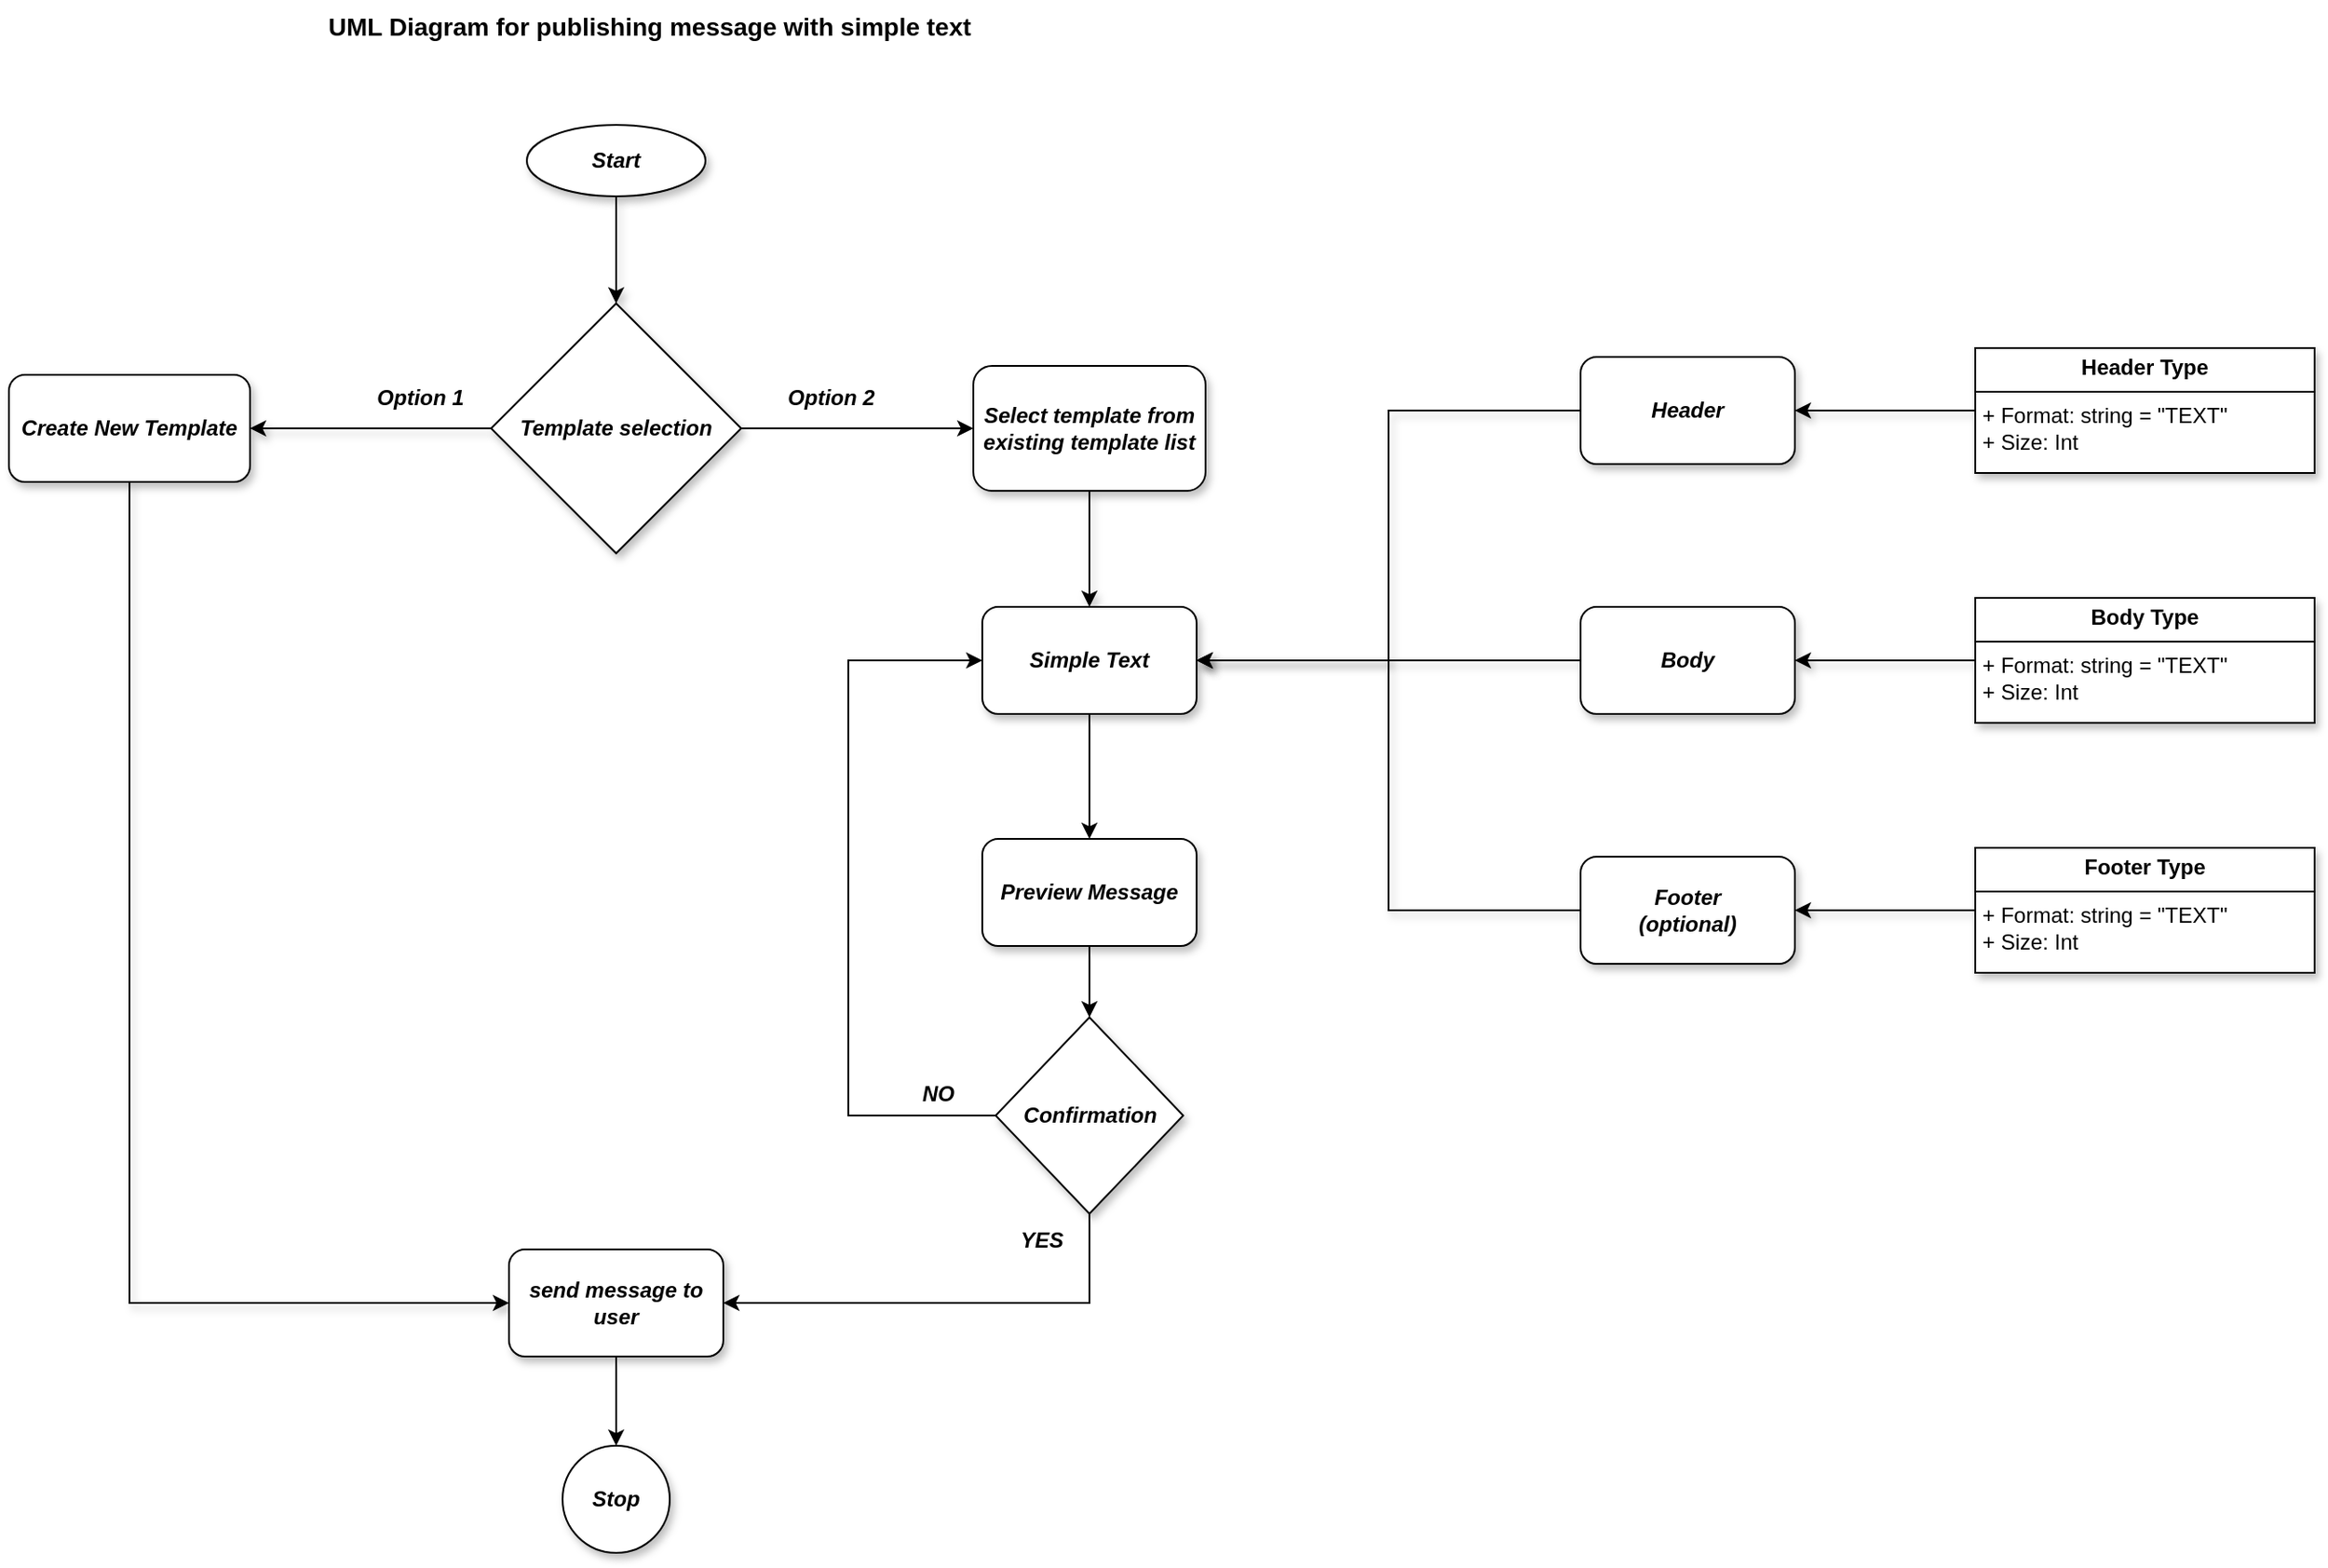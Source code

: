 <mxfile version="27.0.9">
  <diagram name="Page-1" id="YSnqWa_t1MuekRYpHCEV">
    <mxGraphModel dx="1358" dy="1933" grid="1" gridSize="10" guides="1" tooltips="1" connect="1" arrows="0" fold="1" page="1" pageScale="1" pageWidth="850" pageHeight="1100" background="none" math="0" shadow="0">
      <root>
        <mxCell id="0" />
        <mxCell id="1" parent="0" />
        <mxCell id="HOFrl4J9IcqPGJMh1fu1-2" value="&lt;b&gt;&lt;i&gt;Start&lt;/i&gt;&lt;/b&gt;" style="ellipse;whiteSpace=wrap;html=1;shadow=1;" parent="1" vertex="1">
          <mxGeometry x="390" y="-970" width="100" height="40" as="geometry" />
        </mxCell>
        <mxCell id="HOFrl4J9IcqPGJMh1fu1-15" style="edgeStyle=orthogonalEdgeStyle;rounded=0;orthogonalLoop=1;jettySize=auto;html=1;exitX=0;exitY=0.5;exitDx=0;exitDy=0;entryX=1;entryY=0.5;entryDx=0;entryDy=0;shadow=1;" parent="1" source="HOFrl4J9IcqPGJMh1fu1-3" target="HOFrl4J9IcqPGJMh1fu1-14" edge="1">
          <mxGeometry relative="1" as="geometry" />
        </mxCell>
        <mxCell id="HOFrl4J9IcqPGJMh1fu1-49" style="edgeStyle=orthogonalEdgeStyle;rounded=0;orthogonalLoop=1;jettySize=auto;html=1;exitX=1;exitY=0.5;exitDx=0;exitDy=0;entryX=0;entryY=0.5;entryDx=0;entryDy=0;" parent="1" source="HOFrl4J9IcqPGJMh1fu1-3" target="HOFrl4J9IcqPGJMh1fu1-10" edge="1">
          <mxGeometry relative="1" as="geometry" />
        </mxCell>
        <mxCell id="HOFrl4J9IcqPGJMh1fu1-3" value="&lt;b&gt;&lt;i&gt;Template selection&lt;/i&gt;&lt;/b&gt;" style="rhombus;whiteSpace=wrap;html=1;shadow=1;" parent="1" vertex="1">
          <mxGeometry x="370" y="-870" width="140" height="140" as="geometry" />
        </mxCell>
        <mxCell id="HOFrl4J9IcqPGJMh1fu1-5" value="&lt;b&gt;&lt;font style=&quot;font-size: 14px;&quot;&gt;UML Diagram for publishing message with simple text&lt;/font&gt;&amp;nbsp;&lt;/b&gt;" style="text;html=1;align=center;verticalAlign=middle;resizable=0;points=[];autosize=1;strokeColor=none;fillColor=none;shadow=0;" parent="1" vertex="1">
          <mxGeometry x="265" y="-1040" width="390" height="30" as="geometry" />
        </mxCell>
        <mxCell id="HOFrl4J9IcqPGJMh1fu1-8" value="" style="endArrow=classic;html=1;rounded=0;exitX=0.5;exitY=1;exitDx=0;exitDy=0;shadow=1;" parent="1" source="HOFrl4J9IcqPGJMh1fu1-2" target="HOFrl4J9IcqPGJMh1fu1-3" edge="1">
          <mxGeometry width="50" height="50" relative="1" as="geometry">
            <mxPoint x="550" y="-830" as="sourcePoint" />
            <mxPoint x="600" y="-880" as="targetPoint" />
          </mxGeometry>
        </mxCell>
        <mxCell id="HOFrl4J9IcqPGJMh1fu1-9" style="edgeStyle=orthogonalEdgeStyle;rounded=0;orthogonalLoop=1;jettySize=auto;html=1;exitX=0.5;exitY=1;exitDx=0;exitDy=0;shadow=1;" parent="1" source="HOFrl4J9IcqPGJMh1fu1-3" target="HOFrl4J9IcqPGJMh1fu1-3" edge="1">
          <mxGeometry relative="1" as="geometry" />
        </mxCell>
        <mxCell id="HOFrl4J9IcqPGJMh1fu1-19" style="edgeStyle=orthogonalEdgeStyle;rounded=0;orthogonalLoop=1;jettySize=auto;html=1;exitX=0.5;exitY=1;exitDx=0;exitDy=0;shadow=1;" parent="1" source="HOFrl4J9IcqPGJMh1fu1-10" edge="1">
          <mxGeometry relative="1" as="geometry">
            <mxPoint x="705" y="-700" as="targetPoint" />
          </mxGeometry>
        </mxCell>
        <mxCell id="HOFrl4J9IcqPGJMh1fu1-10" value="&lt;b&gt;&lt;i&gt;Select template from existing template list&lt;/i&gt;&lt;/b&gt;" style="rounded=1;whiteSpace=wrap;html=1;shadow=1;glass=0;" parent="1" vertex="1">
          <mxGeometry x="640" y="-835" width="130" height="70" as="geometry" />
        </mxCell>
        <mxCell id="vFp-LeYojBVi3uRkS_I5-24" style="edgeStyle=orthogonalEdgeStyle;rounded=0;orthogonalLoop=1;jettySize=auto;html=1;exitX=0.5;exitY=1;exitDx=0;exitDy=0;entryX=0;entryY=0.5;entryDx=0;entryDy=0;shadow=1;" edge="1" parent="1" source="HOFrl4J9IcqPGJMh1fu1-14" target="vFp-LeYojBVi3uRkS_I5-21">
          <mxGeometry relative="1" as="geometry" />
        </mxCell>
        <mxCell id="HOFrl4J9IcqPGJMh1fu1-14" value="&lt;b&gt;&lt;i&gt;Create New Template&lt;/i&gt;&lt;/b&gt;" style="rounded=1;whiteSpace=wrap;html=1;shadow=1;" parent="1" vertex="1">
          <mxGeometry x="100" y="-830" width="135" height="60" as="geometry" />
        </mxCell>
        <mxCell id="vFp-LeYojBVi3uRkS_I5-22" style="edgeStyle=orthogonalEdgeStyle;rounded=0;orthogonalLoop=1;jettySize=auto;html=1;exitX=0.5;exitY=1;exitDx=0;exitDy=0;entryX=0.5;entryY=0;entryDx=0;entryDy=0;" edge="1" parent="1" source="HOFrl4J9IcqPGJMh1fu1-21" target="vFp-LeYojBVi3uRkS_I5-20">
          <mxGeometry relative="1" as="geometry" />
        </mxCell>
        <mxCell id="HOFrl4J9IcqPGJMh1fu1-21" value="&lt;b&gt;&lt;i&gt;Simple Text&lt;/i&gt;&lt;/b&gt;" style="rounded=1;whiteSpace=wrap;html=1;shadow=1;" parent="1" vertex="1">
          <mxGeometry x="645" y="-700" width="120" height="60" as="geometry" />
        </mxCell>
        <mxCell id="vFp-LeYojBVi3uRkS_I5-9" style="edgeStyle=orthogonalEdgeStyle;rounded=0;orthogonalLoop=1;jettySize=auto;html=1;exitX=0;exitY=0.5;exitDx=0;exitDy=0;entryX=1;entryY=0.5;entryDx=0;entryDy=0;shadow=1;" edge="1" parent="1" source="HOFrl4J9IcqPGJMh1fu1-25" target="HOFrl4J9IcqPGJMh1fu1-21">
          <mxGeometry relative="1" as="geometry" />
        </mxCell>
        <mxCell id="HOFrl4J9IcqPGJMh1fu1-25" value="&lt;b&gt;&lt;i&gt;Header&lt;/i&gt;&lt;/b&gt;" style="rounded=1;whiteSpace=wrap;html=1;shadow=1;" parent="1" vertex="1">
          <mxGeometry x="980" y="-840" width="120" height="60" as="geometry" />
        </mxCell>
        <mxCell id="vFp-LeYojBVi3uRkS_I5-17" style="edgeStyle=orthogonalEdgeStyle;rounded=0;orthogonalLoop=1;jettySize=auto;html=1;exitX=0;exitY=0.5;exitDx=0;exitDy=0;entryX=1;entryY=0.5;entryDx=0;entryDy=0;shadow=1;" edge="1" parent="1" source="HOFrl4J9IcqPGJMh1fu1-33" target="HOFrl4J9IcqPGJMh1fu1-25">
          <mxGeometry relative="1" as="geometry" />
        </mxCell>
        <mxCell id="HOFrl4J9IcqPGJMh1fu1-33" value="&lt;p style=&quot;margin:0px;margin-top:4px;text-align:center;&quot;&gt;&lt;b&gt;Header Type&lt;/b&gt;&lt;/p&gt;&lt;hr size=&quot;1&quot; style=&quot;border-style:solid;&quot;&gt;&lt;p style=&quot;margin:0px;margin-left:4px;&quot;&gt;+ Format: string = &quot;TEXT&quot;&lt;br&gt;+ Size: Int&lt;/p&gt;&lt;p style=&quot;margin:0px;margin-left:4px;&quot;&gt;&lt;br&gt;&lt;/p&gt;" style="verticalAlign=top;align=left;overflow=fill;html=1;whiteSpace=wrap;shadow=1;" parent="1" vertex="1">
          <mxGeometry x="1201" y="-845" width="190" height="70" as="geometry" />
        </mxCell>
        <mxCell id="HOFrl4J9IcqPGJMh1fu1-38" value="&lt;b&gt;&lt;i&gt;Option 2&lt;/i&gt;&lt;/b&gt;" style="text;html=1;align=center;verticalAlign=middle;resizable=0;points=[];autosize=1;strokeColor=none;fillColor=none;shadow=1;" parent="1" vertex="1">
          <mxGeometry x="525" y="-832" width="70" height="30" as="geometry" />
        </mxCell>
        <mxCell id="HOFrl4J9IcqPGJMh1fu1-39" value="&lt;b&gt;&lt;i&gt;Option 1&lt;/i&gt;&lt;/b&gt;" style="text;html=1;align=center;verticalAlign=middle;resizable=0;points=[];autosize=1;strokeColor=none;fillColor=none;shadow=1;" parent="1" vertex="1">
          <mxGeometry x="295" y="-832" width="70" height="30" as="geometry" />
        </mxCell>
        <mxCell id="vFp-LeYojBVi3uRkS_I5-28" style="edgeStyle=orthogonalEdgeStyle;rounded=0;orthogonalLoop=1;jettySize=auto;html=1;exitX=0;exitY=0.5;exitDx=0;exitDy=0;entryX=1;entryY=0.5;entryDx=0;entryDy=0;shadow=1;" edge="1" parent="1" source="HOFrl4J9IcqPGJMh1fu1-42" target="HOFrl4J9IcqPGJMh1fu1-44">
          <mxGeometry relative="1" as="geometry" />
        </mxCell>
        <mxCell id="HOFrl4J9IcqPGJMh1fu1-42" value="&lt;p style=&quot;margin:0px;margin-top:4px;text-align:center;&quot;&gt;&lt;b&gt;Body Type&lt;/b&gt;&lt;/p&gt;&lt;hr size=&quot;1&quot; style=&quot;border-style:solid;&quot;&gt;&lt;p style=&quot;margin:0px;margin-left:4px;&quot;&gt;+ Format: string = &quot;TEXT&quot;&lt;br&gt;+ Size: Int&lt;/p&gt;&lt;p style=&quot;margin:0px;margin-left:4px;&quot;&gt;&lt;br&gt;&lt;/p&gt;" style="verticalAlign=top;align=left;overflow=fill;html=1;whiteSpace=wrap;shadow=1;" parent="1" vertex="1">
          <mxGeometry x="1201" y="-705" width="190" height="70" as="geometry" />
        </mxCell>
        <mxCell id="vFp-LeYojBVi3uRkS_I5-10" style="edgeStyle=orthogonalEdgeStyle;rounded=0;orthogonalLoop=1;jettySize=auto;html=1;exitX=0;exitY=0.5;exitDx=0;exitDy=0;entryX=1;entryY=0.5;entryDx=0;entryDy=0;shadow=1;" edge="1" parent="1" source="HOFrl4J9IcqPGJMh1fu1-44" target="HOFrl4J9IcqPGJMh1fu1-21">
          <mxGeometry relative="1" as="geometry" />
        </mxCell>
        <mxCell id="HOFrl4J9IcqPGJMh1fu1-44" value="&lt;b&gt;&lt;i&gt;Body&lt;/i&gt;&lt;/b&gt;" style="rounded=1;whiteSpace=wrap;html=1;shadow=1;" parent="1" vertex="1">
          <mxGeometry x="980" y="-700" width="120" height="60" as="geometry" />
        </mxCell>
        <mxCell id="vFp-LeYojBVi3uRkS_I5-4" value="&lt;b&gt;&lt;i&gt;Stop&lt;/i&gt;&lt;/b&gt;" style="ellipse;whiteSpace=wrap;html=1;aspect=fixed;shadow=1;" vertex="1" parent="1">
          <mxGeometry x="410" y="-230" width="60" height="60" as="geometry" />
        </mxCell>
        <mxCell id="vFp-LeYojBVi3uRkS_I5-36" style="edgeStyle=orthogonalEdgeStyle;rounded=0;orthogonalLoop=1;jettySize=auto;html=1;exitX=0.5;exitY=1;exitDx=0;exitDy=0;entryX=0.5;entryY=0;entryDx=0;entryDy=0;" edge="1" parent="1" source="vFp-LeYojBVi3uRkS_I5-20" target="vFp-LeYojBVi3uRkS_I5-32">
          <mxGeometry relative="1" as="geometry" />
        </mxCell>
        <mxCell id="vFp-LeYojBVi3uRkS_I5-20" value="&lt;b&gt;&lt;i&gt;Preview Message&lt;/i&gt;&lt;/b&gt;" style="rounded=1;whiteSpace=wrap;html=1;shadow=1;" vertex="1" parent="1">
          <mxGeometry x="645" y="-570" width="120" height="60" as="geometry" />
        </mxCell>
        <mxCell id="vFp-LeYojBVi3uRkS_I5-25" style="edgeStyle=orthogonalEdgeStyle;rounded=0;orthogonalLoop=1;jettySize=auto;html=1;exitX=0.5;exitY=1;exitDx=0;exitDy=0;entryX=0.5;entryY=0;entryDx=0;entryDy=0;" edge="1" parent="1" source="vFp-LeYojBVi3uRkS_I5-21" target="vFp-LeYojBVi3uRkS_I5-4">
          <mxGeometry relative="1" as="geometry" />
        </mxCell>
        <mxCell id="vFp-LeYojBVi3uRkS_I5-21" value="&lt;b&gt;&lt;i&gt;send message to user&lt;/i&gt;&lt;/b&gt;" style="rounded=1;whiteSpace=wrap;html=1;shadow=1;" vertex="1" parent="1">
          <mxGeometry x="380" y="-340" width="120" height="60" as="geometry" />
        </mxCell>
        <mxCell id="vFp-LeYojBVi3uRkS_I5-27" style="edgeStyle=orthogonalEdgeStyle;rounded=0;orthogonalLoop=1;jettySize=auto;html=1;exitX=0;exitY=0.5;exitDx=0;exitDy=0;entryX=1;entryY=0.5;entryDx=0;entryDy=0;shadow=1;" edge="1" parent="1" source="vFp-LeYojBVi3uRkS_I5-26" target="HOFrl4J9IcqPGJMh1fu1-21">
          <mxGeometry relative="1" as="geometry" />
        </mxCell>
        <mxCell id="vFp-LeYojBVi3uRkS_I5-26" value="&lt;b&gt;&lt;i&gt;Footer&lt;br&gt;(optional)&lt;/i&gt;&lt;/b&gt;" style="rounded=1;whiteSpace=wrap;html=1;shadow=1;" vertex="1" parent="1">
          <mxGeometry x="980" y="-560" width="120" height="60" as="geometry" />
        </mxCell>
        <mxCell id="vFp-LeYojBVi3uRkS_I5-30" style="edgeStyle=orthogonalEdgeStyle;rounded=0;orthogonalLoop=1;jettySize=auto;html=1;exitX=0;exitY=0.5;exitDx=0;exitDy=0;entryX=1;entryY=0.5;entryDx=0;entryDy=0;shadow=1;" edge="1" parent="1" source="vFp-LeYojBVi3uRkS_I5-29" target="vFp-LeYojBVi3uRkS_I5-26">
          <mxGeometry relative="1" as="geometry" />
        </mxCell>
        <mxCell id="vFp-LeYojBVi3uRkS_I5-29" value="&lt;p style=&quot;margin:0px;margin-top:4px;text-align:center;&quot;&gt;&lt;b&gt;Footer Type&lt;/b&gt;&lt;/p&gt;&lt;hr size=&quot;1&quot; style=&quot;border-style:solid;&quot;&gt;&lt;p style=&quot;margin:0px;margin-left:4px;&quot;&gt;+ Format: string = &quot;TEXT&quot;&lt;br&gt;+ Size: Int&lt;/p&gt;&lt;p style=&quot;margin:0px;margin-left:4px;&quot;&gt;&lt;br&gt;&lt;/p&gt;" style="verticalAlign=top;align=left;overflow=fill;html=1;whiteSpace=wrap;shadow=1;" vertex="1" parent="1">
          <mxGeometry x="1201" y="-565" width="190" height="70" as="geometry" />
        </mxCell>
        <mxCell id="vFp-LeYojBVi3uRkS_I5-33" style="edgeStyle=orthogonalEdgeStyle;rounded=0;orthogonalLoop=1;jettySize=auto;html=1;exitX=0.5;exitY=1;exitDx=0;exitDy=0;entryX=1;entryY=0.5;entryDx=0;entryDy=0;" edge="1" parent="1" source="vFp-LeYojBVi3uRkS_I5-32" target="vFp-LeYojBVi3uRkS_I5-21">
          <mxGeometry relative="1" as="geometry">
            <Array as="points">
              <mxPoint x="705" y="-310" />
            </Array>
          </mxGeometry>
        </mxCell>
        <mxCell id="vFp-LeYojBVi3uRkS_I5-35" style="edgeStyle=orthogonalEdgeStyle;rounded=0;orthogonalLoop=1;jettySize=auto;html=1;exitX=0;exitY=0.5;exitDx=0;exitDy=0;entryX=0;entryY=0.5;entryDx=0;entryDy=0;" edge="1" parent="1" source="vFp-LeYojBVi3uRkS_I5-32" target="HOFrl4J9IcqPGJMh1fu1-21">
          <mxGeometry relative="1" as="geometry">
            <Array as="points">
              <mxPoint x="570" y="-415" />
              <mxPoint x="570" y="-670" />
            </Array>
          </mxGeometry>
        </mxCell>
        <mxCell id="vFp-LeYojBVi3uRkS_I5-32" value="&lt;b&gt;&lt;i&gt;Confirmation&lt;/i&gt;&lt;/b&gt;" style="rhombus;whiteSpace=wrap;html=1;shadow=1;" vertex="1" parent="1">
          <mxGeometry x="652.5" y="-470" width="105" height="110" as="geometry" />
        </mxCell>
        <mxCell id="vFp-LeYojBVi3uRkS_I5-34" value="&lt;b&gt;&lt;i&gt;YES&lt;/i&gt;&lt;/b&gt;" style="text;html=1;align=center;verticalAlign=middle;resizable=0;points=[];autosize=1;strokeColor=none;fillColor=none;" vertex="1" parent="1">
          <mxGeometry x="652.5" y="-360" width="50" height="30" as="geometry" />
        </mxCell>
        <mxCell id="vFp-LeYojBVi3uRkS_I5-37" value="&lt;b&gt;&lt;i&gt;NO&lt;/i&gt;&lt;/b&gt;" style="text;html=1;align=center;verticalAlign=middle;resizable=0;points=[];autosize=1;strokeColor=none;fillColor=none;" vertex="1" parent="1">
          <mxGeometry x="600" y="-442" width="40" height="30" as="geometry" />
        </mxCell>
      </root>
    </mxGraphModel>
  </diagram>
</mxfile>
